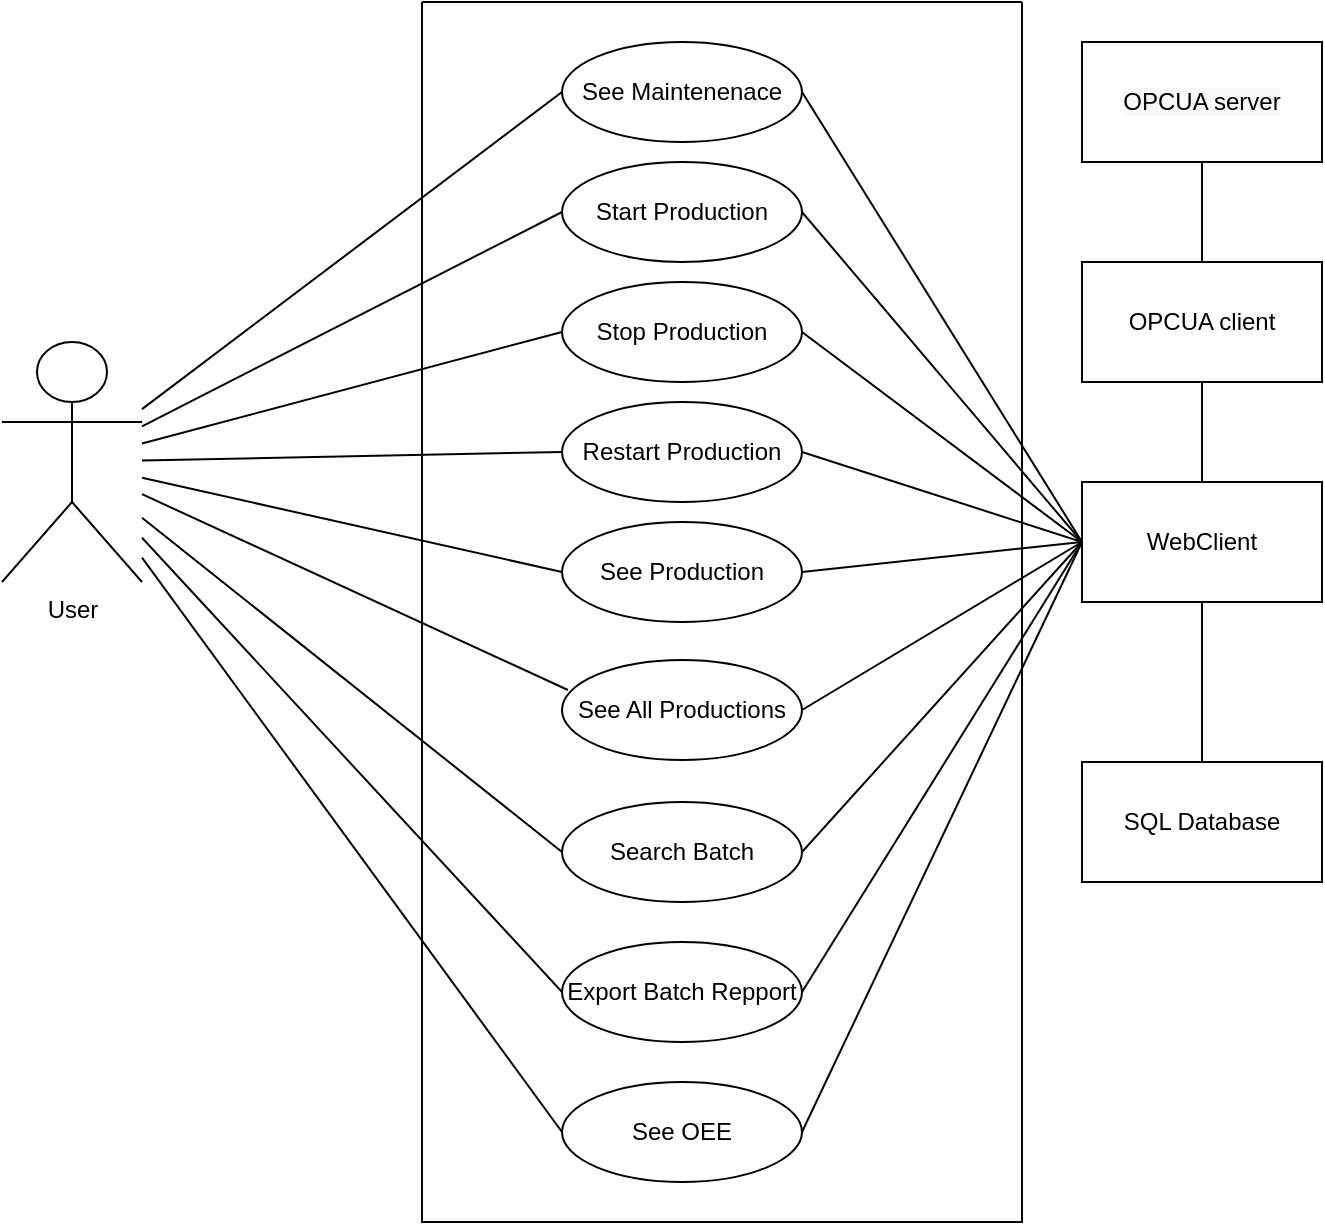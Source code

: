 <mxfile version="15.4.0" type="github">
  <diagram id="J5MR8ZXBjJgOLiZi0rxL" name="Page-1">
    <mxGraphModel dx="1422" dy="794" grid="1" gridSize="10" guides="1" tooltips="1" connect="1" arrows="1" fold="1" page="1" pageScale="1" pageWidth="1169" pageHeight="827" math="0" shadow="0">
      <root>
        <mxCell id="0" />
        <mxCell id="1" parent="0" />
        <mxCell id="E_q7DkZXYIlZWsKSeqye-2" value="" style="swimlane;startSize=0;" vertex="1" parent="1">
          <mxGeometry x="220" y="10" width="300" height="610" as="geometry" />
        </mxCell>
        <mxCell id="E_q7DkZXYIlZWsKSeqye-7" value="Start Production" style="ellipse;whiteSpace=wrap;html=1;" vertex="1" parent="E_q7DkZXYIlZWsKSeqye-2">
          <mxGeometry x="70" y="80" width="120" height="50" as="geometry" />
        </mxCell>
        <mxCell id="E_q7DkZXYIlZWsKSeqye-8" value="Stop Production" style="ellipse;whiteSpace=wrap;html=1;" vertex="1" parent="E_q7DkZXYIlZWsKSeqye-2">
          <mxGeometry x="70" y="140" width="120" height="50" as="geometry" />
        </mxCell>
        <mxCell id="E_q7DkZXYIlZWsKSeqye-9" value="Restart Production" style="ellipse;whiteSpace=wrap;html=1;" vertex="1" parent="E_q7DkZXYIlZWsKSeqye-2">
          <mxGeometry x="70" y="200" width="120" height="50" as="geometry" />
        </mxCell>
        <mxCell id="E_q7DkZXYIlZWsKSeqye-11" value="See Production&lt;span style=&quot;color: rgba(0 , 0 , 0 , 0) ; font-family: monospace ; font-size: 0px&quot;&gt;%3CmxGraphModel%3E%3Croot%3E%3CmxCell%20id%3D%220%22%2F%3E%3CmxCell%20id%3D%221%22%20parent%3D%220%22%2F%3E%3CmxCell%20id%3D%222%22%20value%3D%22Restart%20Production%22%20style%3D%22ellipse%3BwhiteSpace%3Dwrap%3Bhtml%3D1%3B%22%20vertex%3D%221%22%20parent%3D%221%22%3E%3CmxGeometry%20x%3D%22510%22%20y%3D%22220%22%20width%3D%22120%22%20height%3D%2250%22%20as%3D%22geometry%22%2F%3E%3C%2FmxCell%3E%3C%2Froot%3E%3C%2FmxGraphModel%3E&lt;/span&gt;" style="ellipse;whiteSpace=wrap;html=1;" vertex="1" parent="E_q7DkZXYIlZWsKSeqye-2">
          <mxGeometry x="70" y="260" width="120" height="50" as="geometry" />
        </mxCell>
        <mxCell id="E_q7DkZXYIlZWsKSeqye-12" value="See All Productions&lt;span style=&quot;color: rgba(0 , 0 , 0 , 0) ; font-family: monospace ; font-size: 0px&quot;&gt;%3CmxGraphModel%3E%3Croot%3E%3CmxCell%20id%3D%220%22%2F%3E%3CmxCell%20id%3D%221%22%20parent%3D%220%22%2F%3E%3CmxCell%20id%3D%222%22%20value%3D%22Restart%20Production%22%20style%3D%22ellipse%3BwhiteSpace%3Dwrap%3Bhtml%3D1%3B%22%20vertex%3D%221%22%20parent%3D%221%22%3E%3CmxGeometry%20x%3D%22510%22%20y%3D%22220%22%20width%3D%22120%22%20height%3D%2250%22%20as%3D%22geometry%22%2F%3E%3C%2FmxCell%3E%3C%2Froot%3E%3C%2FmxGraphModel%3E&lt;/span&gt;" style="ellipse;whiteSpace=wrap;html=1;" vertex="1" parent="E_q7DkZXYIlZWsKSeqye-2">
          <mxGeometry x="70" y="329" width="120" height="50" as="geometry" />
        </mxCell>
        <mxCell id="E_q7DkZXYIlZWsKSeqye-14" value="Search Batch" style="ellipse;whiteSpace=wrap;html=1;" vertex="1" parent="E_q7DkZXYIlZWsKSeqye-2">
          <mxGeometry x="70" y="400" width="120" height="50" as="geometry" />
        </mxCell>
        <mxCell id="E_q7DkZXYIlZWsKSeqye-15" value="Export Batch Repport" style="ellipse;whiteSpace=wrap;html=1;" vertex="1" parent="E_q7DkZXYIlZWsKSeqye-2">
          <mxGeometry x="70" y="470" width="120" height="50" as="geometry" />
        </mxCell>
        <mxCell id="E_q7DkZXYIlZWsKSeqye-16" value="See OEE" style="ellipse;whiteSpace=wrap;html=1;" vertex="1" parent="E_q7DkZXYIlZWsKSeqye-2">
          <mxGeometry x="70" y="540" width="120" height="50" as="geometry" />
        </mxCell>
        <mxCell id="E_q7DkZXYIlZWsKSeqye-13" value="See Maintenenace" style="ellipse;whiteSpace=wrap;html=1;" vertex="1" parent="E_q7DkZXYIlZWsKSeqye-2">
          <mxGeometry x="70" y="20" width="120" height="50" as="geometry" />
        </mxCell>
        <mxCell id="E_q7DkZXYIlZWsKSeqye-3" value="User" style="shape=umlActor;verticalLabelPosition=bottom;verticalAlign=top;html=1;outlineConnect=0;" vertex="1" parent="1">
          <mxGeometry x="10" y="180" width="70" height="120" as="geometry" />
        </mxCell>
        <mxCell id="E_q7DkZXYIlZWsKSeqye-38" value="&#xa;&#xa;&lt;span style=&quot;color: rgb(0, 0, 0); font-family: helvetica; font-size: 12px; font-style: normal; font-weight: 400; letter-spacing: normal; text-align: center; text-indent: 0px; text-transform: none; word-spacing: 0px; background-color: rgb(248, 249, 250); display: inline; float: none;&quot;&gt;OPCUA server&lt;/span&gt;&#xa;&#xa;" style="rounded=0;whiteSpace=wrap;html=1;" vertex="1" parent="1">
          <mxGeometry x="550" y="30" width="120" height="60" as="geometry" />
        </mxCell>
        <mxCell id="E_q7DkZXYIlZWsKSeqye-39" value="&lt;span&gt;SQL Database&lt;/span&gt;" style="rounded=0;whiteSpace=wrap;html=1;" vertex="1" parent="1">
          <mxGeometry x="550" y="390" width="120" height="60" as="geometry" />
        </mxCell>
        <mxCell id="E_q7DkZXYIlZWsKSeqye-40" value="OPCUA client" style="rounded=0;whiteSpace=wrap;html=1;" vertex="1" parent="1">
          <mxGeometry x="550" y="140" width="120" height="60" as="geometry" />
        </mxCell>
        <mxCell id="E_q7DkZXYIlZWsKSeqye-46" value="" style="endArrow=none;html=1;entryX=0;entryY=0.5;entryDx=0;entryDy=0;" edge="1" parent="1" source="E_q7DkZXYIlZWsKSeqye-3" target="E_q7DkZXYIlZWsKSeqye-7">
          <mxGeometry width="50" height="50" relative="1" as="geometry">
            <mxPoint x="-58" y="170" as="sourcePoint" />
            <mxPoint x="134.5" y="70" as="targetPoint" />
          </mxGeometry>
        </mxCell>
        <mxCell id="E_q7DkZXYIlZWsKSeqye-47" value="" style="endArrow=none;html=1;entryX=0;entryY=0.5;entryDx=0;entryDy=0;" edge="1" parent="1" source="E_q7DkZXYIlZWsKSeqye-3" target="E_q7DkZXYIlZWsKSeqye-8">
          <mxGeometry width="50" height="50" relative="1" as="geometry">
            <mxPoint x="80" y="220" as="sourcePoint" />
            <mxPoint x="144.5" y="80" as="targetPoint" />
          </mxGeometry>
        </mxCell>
        <mxCell id="E_q7DkZXYIlZWsKSeqye-48" value="" style="endArrow=none;html=1;entryX=0;entryY=0.5;entryDx=0;entryDy=0;" edge="1" parent="1" source="E_q7DkZXYIlZWsKSeqye-3" target="E_q7DkZXYIlZWsKSeqye-9">
          <mxGeometry width="50" height="50" relative="1" as="geometry">
            <mxPoint x="-38" y="190" as="sourcePoint" />
            <mxPoint x="154.5" y="90" as="targetPoint" />
          </mxGeometry>
        </mxCell>
        <mxCell id="E_q7DkZXYIlZWsKSeqye-49" value="" style="endArrow=none;html=1;entryX=0;entryY=0.5;entryDx=0;entryDy=0;" edge="1" parent="1" source="E_q7DkZXYIlZWsKSeqye-3" target="E_q7DkZXYIlZWsKSeqye-11">
          <mxGeometry width="50" height="50" relative="1" as="geometry">
            <mxPoint x="90" y="220" as="sourcePoint" />
            <mxPoint x="164.5" y="100" as="targetPoint" />
          </mxGeometry>
        </mxCell>
        <mxCell id="E_q7DkZXYIlZWsKSeqye-50" value="" style="endArrow=none;html=1;entryX=0.025;entryY=0.3;entryDx=0;entryDy=0;entryPerimeter=0;" edge="1" parent="1" source="E_q7DkZXYIlZWsKSeqye-3" target="E_q7DkZXYIlZWsKSeqye-12">
          <mxGeometry width="50" height="50" relative="1" as="geometry">
            <mxPoint x="-18" y="210" as="sourcePoint" />
            <mxPoint x="174.5" y="110" as="targetPoint" />
          </mxGeometry>
        </mxCell>
        <mxCell id="E_q7DkZXYIlZWsKSeqye-52" value="" style="endArrow=none;html=1;entryX=0;entryY=0.5;entryDx=0;entryDy=0;" edge="1" parent="1" source="E_q7DkZXYIlZWsKSeqye-3" target="E_q7DkZXYIlZWsKSeqye-14">
          <mxGeometry width="50" height="50" relative="1" as="geometry">
            <mxPoint x="2" y="230" as="sourcePoint" />
            <mxPoint x="194.5" y="130" as="targetPoint" />
          </mxGeometry>
        </mxCell>
        <mxCell id="E_q7DkZXYIlZWsKSeqye-53" value="" style="endArrow=none;html=1;entryX=0;entryY=0.5;entryDx=0;entryDy=0;" edge="1" parent="1" source="E_q7DkZXYIlZWsKSeqye-3" target="E_q7DkZXYIlZWsKSeqye-15">
          <mxGeometry width="50" height="50" relative="1" as="geometry">
            <mxPoint x="12" y="240" as="sourcePoint" />
            <mxPoint x="204.5" y="140" as="targetPoint" />
          </mxGeometry>
        </mxCell>
        <mxCell id="E_q7DkZXYIlZWsKSeqye-54" value="" style="endArrow=none;html=1;entryX=0;entryY=0.5;entryDx=0;entryDy=0;" edge="1" parent="1" source="E_q7DkZXYIlZWsKSeqye-3" target="E_q7DkZXYIlZWsKSeqye-16">
          <mxGeometry width="50" height="50" relative="1" as="geometry">
            <mxPoint x="22" y="250" as="sourcePoint" />
            <mxPoint x="214.5" y="150" as="targetPoint" />
          </mxGeometry>
        </mxCell>
        <mxCell id="E_q7DkZXYIlZWsKSeqye-55" value="" style="endArrow=none;html=1;exitX=1;exitY=0.5;exitDx=0;exitDy=0;entryX=0;entryY=0.5;entryDx=0;entryDy=0;" edge="1" parent="1" source="E_q7DkZXYIlZWsKSeqye-7" target="E_q7DkZXYIlZWsKSeqye-72">
          <mxGeometry width="50" height="50" relative="1" as="geometry">
            <mxPoint x="470" y="80" as="sourcePoint" />
            <mxPoint x="550" y="90" as="targetPoint" />
          </mxGeometry>
        </mxCell>
        <mxCell id="E_q7DkZXYIlZWsKSeqye-56" value="" style="endArrow=none;html=1;exitX=1;exitY=0.5;exitDx=0;exitDy=0;entryX=0;entryY=0.5;entryDx=0;entryDy=0;" edge="1" parent="1" source="E_q7DkZXYIlZWsKSeqye-8" target="E_q7DkZXYIlZWsKSeqye-72">
          <mxGeometry width="50" height="50" relative="1" as="geometry">
            <mxPoint x="420" y="270" as="sourcePoint" />
            <mxPoint x="550" y="175" as="targetPoint" />
          </mxGeometry>
        </mxCell>
        <mxCell id="E_q7DkZXYIlZWsKSeqye-57" value="" style="endArrow=none;html=1;exitX=1;exitY=0.5;exitDx=0;exitDy=0;entryX=0;entryY=0.5;entryDx=0;entryDy=0;" edge="1" parent="1" source="E_q7DkZXYIlZWsKSeqye-9" target="E_q7DkZXYIlZWsKSeqye-72">
          <mxGeometry width="50" height="50" relative="1" as="geometry">
            <mxPoint x="437.5" y="280" as="sourcePoint" />
            <mxPoint x="540" y="230" as="targetPoint" />
          </mxGeometry>
        </mxCell>
        <mxCell id="E_q7DkZXYIlZWsKSeqye-58" value="" style="endArrow=none;html=1;exitX=1;exitY=0.5;exitDx=0;exitDy=0;entryX=0;entryY=0.5;entryDx=0;entryDy=0;" edge="1" parent="1" source="E_q7DkZXYIlZWsKSeqye-11" target="E_q7DkZXYIlZWsKSeqye-72">
          <mxGeometry width="50" height="50" relative="1" as="geometry">
            <mxPoint x="460" y="290" as="sourcePoint" />
            <mxPoint x="550" y="295" as="targetPoint" />
          </mxGeometry>
        </mxCell>
        <mxCell id="E_q7DkZXYIlZWsKSeqye-59" value="" style="endArrow=none;html=1;exitX=1;exitY=0.5;exitDx=0;exitDy=0;entryX=0;entryY=0.5;entryDx=0;entryDy=0;" edge="1" parent="1" source="E_q7DkZXYIlZWsKSeqye-12" target="E_q7DkZXYIlZWsKSeqye-72">
          <mxGeometry width="50" height="50" relative="1" as="geometry">
            <mxPoint x="540" y="550" as="sourcePoint" />
            <mxPoint x="540" y="330" as="targetPoint" />
          </mxGeometry>
        </mxCell>
        <mxCell id="E_q7DkZXYIlZWsKSeqye-62" value="" style="endArrow=none;html=1;entryX=0;entryY=0.5;entryDx=0;entryDy=0;" edge="1" parent="1" source="E_q7DkZXYIlZWsKSeqye-3">
          <mxGeometry width="50" height="50" relative="1" as="geometry">
            <mxPoint x="100" y="130" as="sourcePoint" />
            <mxPoint x="290" y="55" as="targetPoint" />
          </mxGeometry>
        </mxCell>
        <mxCell id="E_q7DkZXYIlZWsKSeqye-63" value="" style="endArrow=none;html=1;exitX=1;exitY=0.5;exitDx=0;exitDy=0;entryX=0;entryY=0.5;entryDx=0;entryDy=0;" edge="1" parent="1" source="E_q7DkZXYIlZWsKSeqye-13" target="E_q7DkZXYIlZWsKSeqye-72">
          <mxGeometry width="50" height="50" relative="1" as="geometry">
            <mxPoint x="420" y="180" as="sourcePoint" />
            <mxPoint x="570" y="55" as="targetPoint" />
          </mxGeometry>
        </mxCell>
        <mxCell id="E_q7DkZXYIlZWsKSeqye-64" value="" style="endArrow=none;html=1;exitX=1;exitY=0.5;exitDx=0;exitDy=0;entryX=0;entryY=0.5;entryDx=0;entryDy=0;" edge="1" parent="1" source="E_q7DkZXYIlZWsKSeqye-14" target="E_q7DkZXYIlZWsKSeqye-72">
          <mxGeometry width="50" height="50" relative="1" as="geometry">
            <mxPoint x="535" y="605" as="sourcePoint" />
            <mxPoint x="540" y="470" as="targetPoint" />
          </mxGeometry>
        </mxCell>
        <mxCell id="E_q7DkZXYIlZWsKSeqye-65" value="" style="endArrow=none;html=1;exitX=1;exitY=0.5;exitDx=0;exitDy=0;entryX=0;entryY=0.5;entryDx=0;entryDy=0;" edge="1" parent="1" source="E_q7DkZXYIlZWsKSeqye-15" target="E_q7DkZXYIlZWsKSeqye-72">
          <mxGeometry width="50" height="50" relative="1" as="geometry">
            <mxPoint x="420" y="445" as="sourcePoint" />
            <mxPoint x="570" y="490" as="targetPoint" />
          </mxGeometry>
        </mxCell>
        <mxCell id="E_q7DkZXYIlZWsKSeqye-66" value="" style="endArrow=none;html=1;exitX=1;exitY=0.5;exitDx=0;exitDy=0;entryX=0;entryY=0.5;entryDx=0;entryDy=0;" edge="1" parent="1" source="E_q7DkZXYIlZWsKSeqye-16" target="E_q7DkZXYIlZWsKSeqye-72">
          <mxGeometry width="50" height="50" relative="1" as="geometry">
            <mxPoint x="430" y="455" as="sourcePoint" />
            <mxPoint x="570" y="530" as="targetPoint" />
          </mxGeometry>
        </mxCell>
        <mxCell id="E_q7DkZXYIlZWsKSeqye-69" value="" style="endArrow=none;html=1;entryX=0.5;entryY=0;entryDx=0;entryDy=0;endFill=0;exitX=0.5;exitY=1;exitDx=0;exitDy=0;startArrow=none;startFill=0;" edge="1" parent="1" source="E_q7DkZXYIlZWsKSeqye-38" target="E_q7DkZXYIlZWsKSeqye-40">
          <mxGeometry width="50" height="50" relative="1" as="geometry">
            <mxPoint x="860" y="220" as="sourcePoint" />
            <mxPoint x="1060" y="220" as="targetPoint" />
          </mxGeometry>
        </mxCell>
        <mxCell id="E_q7DkZXYIlZWsKSeqye-76" style="edgeStyle=orthogonalEdgeStyle;rounded=0;orthogonalLoop=1;jettySize=auto;html=1;exitX=0.5;exitY=0;exitDx=0;exitDy=0;entryX=0.5;entryY=1;entryDx=0;entryDy=0;startArrow=none;startFill=0;endArrow=none;endFill=0;strokeColor=default;" edge="1" parent="1" source="E_q7DkZXYIlZWsKSeqye-72" target="E_q7DkZXYIlZWsKSeqye-40">
          <mxGeometry relative="1" as="geometry" />
        </mxCell>
        <mxCell id="E_q7DkZXYIlZWsKSeqye-72" value="WebClient" style="rounded=0;whiteSpace=wrap;html=1;" vertex="1" parent="1">
          <mxGeometry x="550" y="250" width="120" height="60" as="geometry" />
        </mxCell>
        <mxCell id="E_q7DkZXYIlZWsKSeqye-73" value="" style="endArrow=none;html=1;exitX=0.5;exitY=1;exitDx=0;exitDy=0;endFill=0;entryX=0.5;entryY=0;entryDx=0;entryDy=0;" edge="1" parent="1" source="E_q7DkZXYIlZWsKSeqye-72" target="E_q7DkZXYIlZWsKSeqye-39">
          <mxGeometry width="50" height="50" relative="1" as="geometry">
            <mxPoint x="670" y="480" as="sourcePoint" />
            <mxPoint x="570" y="350" as="targetPoint" />
          </mxGeometry>
        </mxCell>
      </root>
    </mxGraphModel>
  </diagram>
</mxfile>
